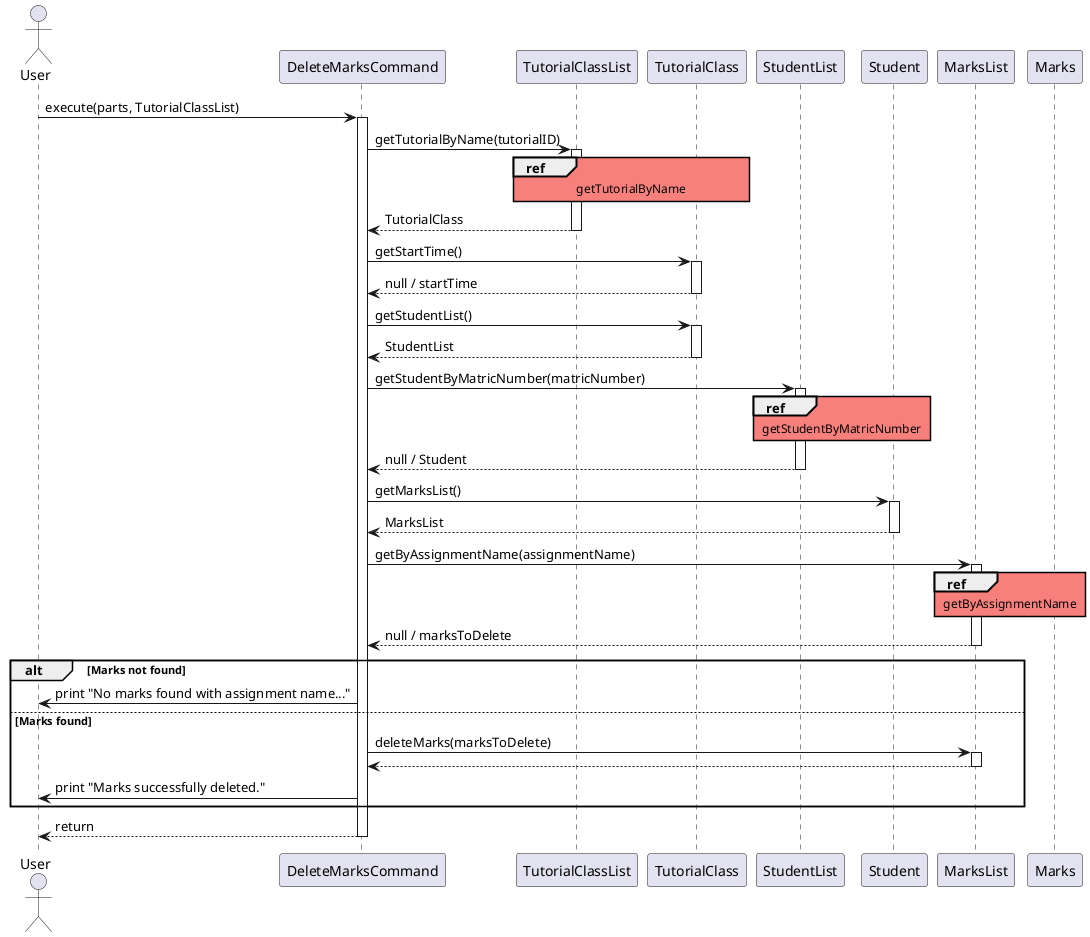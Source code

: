 @startuml
actor User
participant "DeleteMarksCommand" as DeleteMarksCommand
participant "TutorialClassList" as TutorialClassList
participant "TutorialClass" as TutorialClass
participant "StudentList" as StudentList
participant "Student" as Student
participant "MarksList" as MarksList

skinparam sequenceReferenceBackgroundColor #f7807c

User -> DeleteMarksCommand : execute(parts, TutorialClassList)
activate DeleteMarksCommand

DeleteMarksCommand -> TutorialClassList : getTutorialByName(tutorialID)
activate TutorialClassList
ref over TutorialClassList, TutorialClass : getTutorialByName
TutorialClassList --> DeleteMarksCommand : TutorialClass
deactivate TutorialClassList

DeleteMarksCommand -> TutorialClass : getStartTime()
activate TutorialClass
TutorialClass --> DeleteMarksCommand : null / startTime
deactivate TutorialClass

DeleteMarksCommand -> TutorialClass : getStudentList()
activate TutorialClass
TutorialClass --> DeleteMarksCommand : StudentList
deactivate TutorialClass

DeleteMarksCommand -> StudentList : getStudentByMatricNumber(matricNumber)
activate StudentList
ref over StudentList, Student : getStudentByMatricNumber
StudentList --> DeleteMarksCommand : null / Student
deactivate StudentList

DeleteMarksCommand -> Student : getMarksList()
activate Student
Student --> DeleteMarksCommand : MarksList
deactivate Student

DeleteMarksCommand -> MarksList : getByAssignmentName(assignmentName)
activate MarksList
ref over MarksList, Marks : getByAssignmentName
MarksList --> DeleteMarksCommand : null / marksToDelete
deactivate MarksList

alt Marks not found
    DeleteMarksCommand -> User : print "No marks found with assignment name..."
else Marks found
    DeleteMarksCommand -> MarksList : deleteMarks(marksToDelete)
    activate MarksList
    MarksList --> DeleteMarksCommand
    deactivate MarksList

    DeleteMarksCommand -> User : print "Marks successfully deleted."
end

DeleteMarksCommand --> User: return
deactivate DeleteMarksCommand
@enduml

